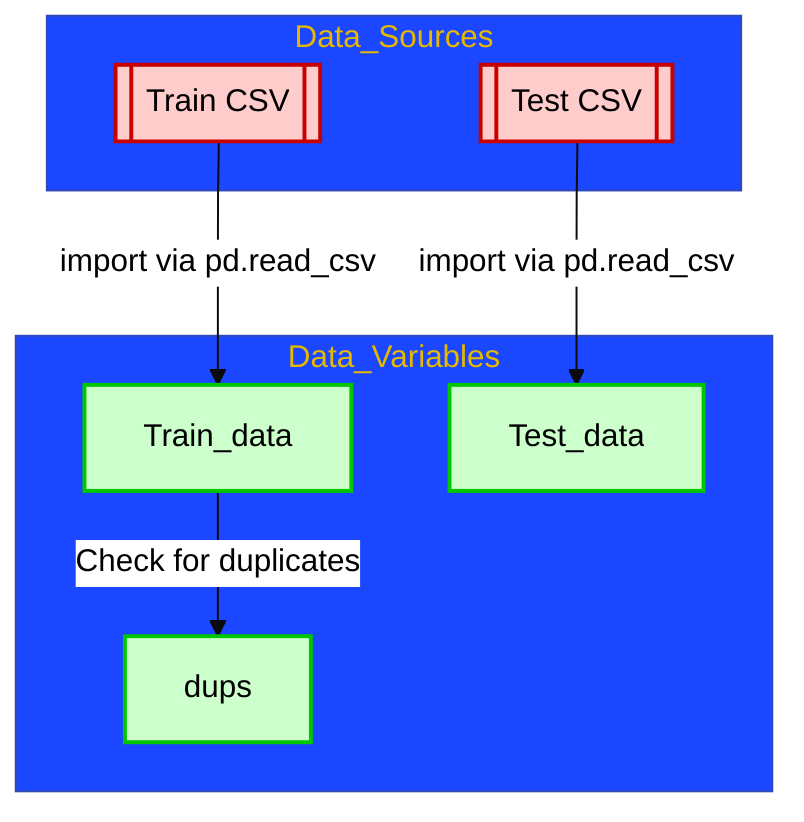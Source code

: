 %%{init: {'theme': 'base', 'themeVariables': {'edgeLabelBackground':'#ffffff', 'primaryColor': '#ffcc00', 'primaryTextColor': '#000000', 'primaryBorderColor': '#ffcc00', 'lineWidth': 2}}}%%
flowchart TD
    subgraph Data_Sources
        A[[Train CSV]]:::data_source
        B[[Test CSV]]:::data_source
    end
    
    subgraph Data_Variables
        C[Train_data]:::data_variable
        D[Test_data]:::data_variable
        E[dups]:::data_variable
    end
    
    classDef data_source fill:#ffcccc, stroke:#c80000, stroke-width:2px;
    classDef data_variable fill:#ccffcc, stroke:#00c800, stroke-width:2px;

    %% Data Sources to Data Variables
    A -->|import via pd.read_csv| C
    B -->|import via pd.read_csv| D

    %% Variables Flows
    C -->|Check for duplicates| E
    
    %% Description / Comments
    
    %% Train_data node represents the loaded training dataset used throughout the analysis process.
    %% Test_data node represents the testing data loaded, intended for prediction phases.
    %% dups node identifies duplicate entries within the Train_data dataset.